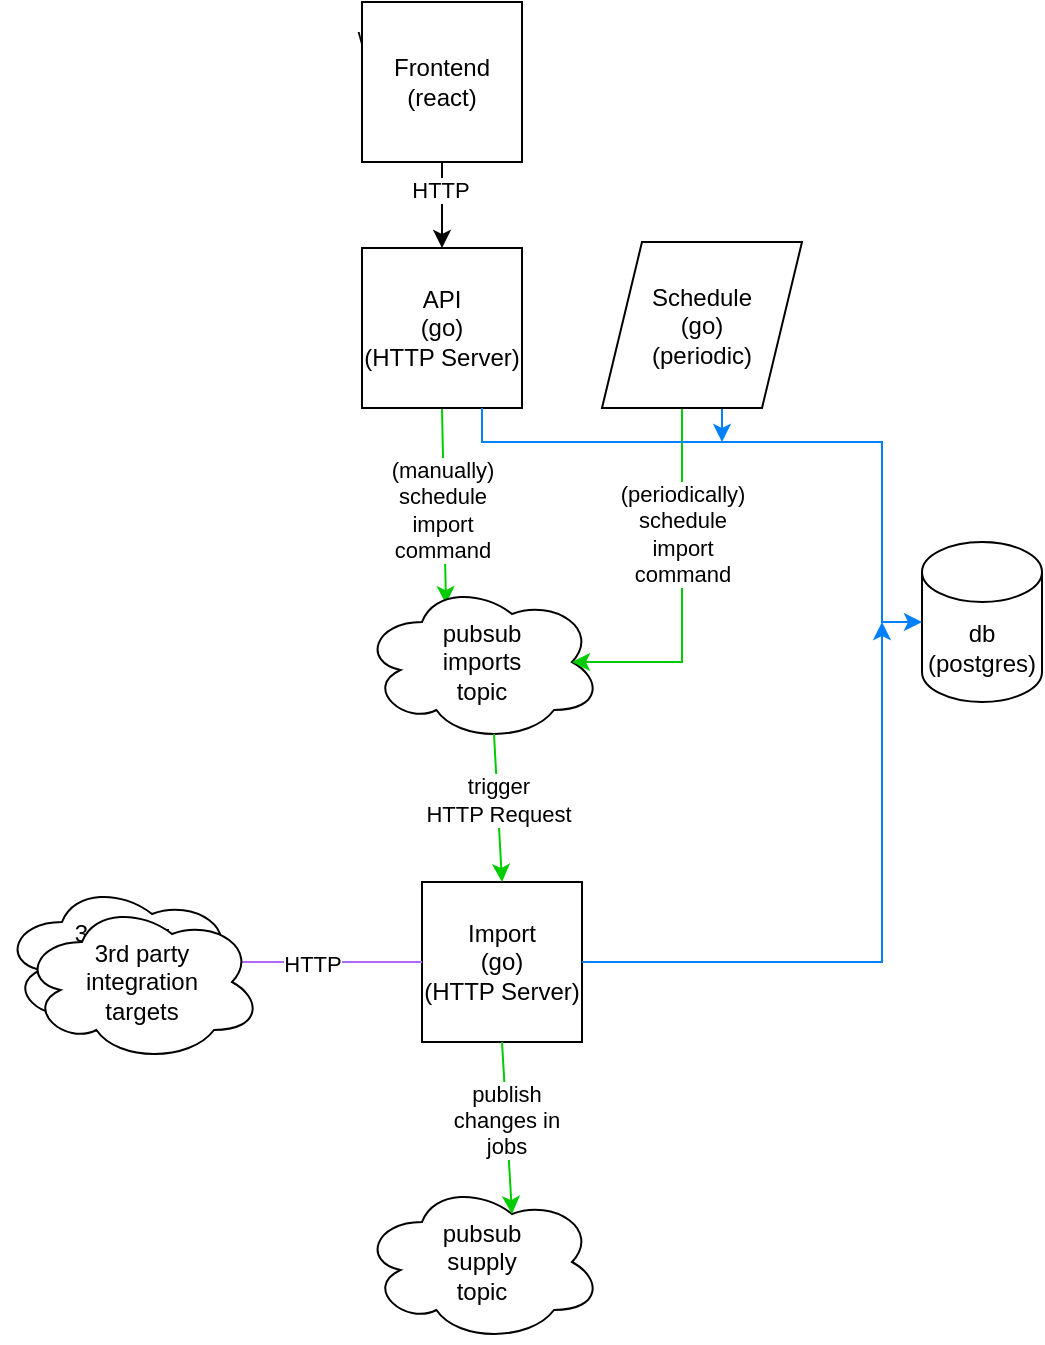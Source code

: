<mxfile version="24.9.1">
  <diagram name="Page-1" id="EZ4tqN5BQB5AsK4qe3RH">
    <mxGraphModel dx="2284" dy="746" grid="1" gridSize="10" guides="1" tooltips="1" connect="1" arrows="1" fold="1" page="1" pageScale="1" pageWidth="850" pageHeight="1100" math="0" shadow="0">
      <root>
        <mxCell id="0" />
        <mxCell id="1" parent="0" />
        <mxCell id="aRNqtkiqldlZNHRx3xoa-5" value="" style="endArrow=classic;html=1;rounded=0;exitX=0.5;exitY=1;exitDx=0;exitDy=0;entryX=0.5;entryY=0;entryDx=0;entryDy=0;" parent="1" edge="1" target="K_IPN4or5fbr3ndhu36a-2" source="K_IPN4or5fbr3ndhu36a-3">
          <mxGeometry width="50" height="50" relative="1" as="geometry">
            <mxPoint x="475" y="375.4" as="sourcePoint" />
            <mxPoint x="550" y="374.9" as="targetPoint" />
          </mxGeometry>
        </mxCell>
        <mxCell id="aRNqtkiqldlZNHRx3xoa-64" value="write" style="edgeLabel;html=1;align=center;verticalAlign=middle;resizable=0;points=[];" parent="aRNqtkiqldlZNHRx3xoa-5" vertex="1" connectable="0">
          <mxGeometry x="-0.05" relative="1" as="geometry">
            <mxPoint x="-31" y="-84" as="offset" />
          </mxGeometry>
        </mxCell>
        <mxCell id="K_IPN4or5fbr3ndhu36a-14" value="HTTP" style="edgeLabel;html=1;align=center;verticalAlign=middle;resizable=0;points=[];" vertex="1" connectable="0" parent="aRNqtkiqldlZNHRx3xoa-5">
          <mxGeometry x="-0.349" y="-1" relative="1" as="geometry">
            <mxPoint as="offset" />
          </mxGeometry>
        </mxCell>
        <mxCell id="aRNqtkiqldlZNHRx3xoa-12" value="" style="endArrow=classic;html=1;rounded=0;exitX=0.5;exitY=1;exitDx=0;exitDy=0;entryX=0.35;entryY=0.138;entryDx=0;entryDy=0;entryPerimeter=0;shadow=0;strokeColor=#00CC00;" parent="1" target="K_IPN4or5fbr3ndhu36a-6" edge="1" source="K_IPN4or5fbr3ndhu36a-2">
          <mxGeometry width="50" height="50" relative="1" as="geometry">
            <mxPoint x="80" y="410" as="sourcePoint" />
            <mxPoint x="450" y="540" as="targetPoint" />
          </mxGeometry>
        </mxCell>
        <mxCell id="K_IPN4or5fbr3ndhu36a-7" value="&lt;div&gt;(manually)&lt;/div&gt;&lt;div&gt;schedule&lt;/div&gt;&lt;div&gt;import&lt;/div&gt;&lt;div&gt;command&lt;/div&gt;" style="edgeLabel;html=1;align=center;verticalAlign=middle;resizable=0;points=[];" vertex="1" connectable="0" parent="aRNqtkiqldlZNHRx3xoa-12">
          <mxGeometry x="0.032" y="-1" relative="1" as="geometry">
            <mxPoint as="offset" />
          </mxGeometry>
        </mxCell>
        <mxCell id="K_IPN4or5fbr3ndhu36a-1" value="&lt;div&gt;db&lt;/div&gt;&lt;div&gt;(postgres)&lt;/div&gt;" style="shape=cylinder3;whiteSpace=wrap;html=1;boundedLbl=1;backgroundOutline=1;size=15;" vertex="1" parent="1">
          <mxGeometry x="-240" y="350" width="60" height="80" as="geometry" />
        </mxCell>
        <mxCell id="K_IPN4or5fbr3ndhu36a-2" value="&lt;div&gt;API&lt;/div&gt;&lt;div&gt;(go)&lt;/div&gt;&lt;div&gt;(HTTP Server)&lt;/div&gt;" style="whiteSpace=wrap;html=1;aspect=fixed;" vertex="1" parent="1">
          <mxGeometry x="-520" y="203" width="80" height="80" as="geometry" />
        </mxCell>
        <mxCell id="K_IPN4or5fbr3ndhu36a-3" value="&lt;div&gt;Frontend&lt;/div&gt;&lt;div&gt;(react)&lt;/div&gt;" style="whiteSpace=wrap;html=1;aspect=fixed;" vertex="1" parent="1">
          <mxGeometry x="-520" y="80" width="80" height="80" as="geometry" />
        </mxCell>
        <mxCell id="K_IPN4or5fbr3ndhu36a-4" value="&lt;div&gt;Import&lt;/div&gt;&lt;div&gt;(go)&lt;/div&gt;&lt;div&gt;(HTTP Server)&lt;/div&gt;" style="whiteSpace=wrap;html=1;aspect=fixed;" vertex="1" parent="1">
          <mxGeometry x="-490" y="520" width="80" height="80" as="geometry" />
        </mxCell>
        <mxCell id="K_IPN4or5fbr3ndhu36a-6" value="&lt;div&gt;pubsub&lt;/div&gt;&lt;div&gt;imports&lt;/div&gt;&lt;div&gt;topic&lt;/div&gt;" style="ellipse;shape=cloud;whiteSpace=wrap;html=1;" vertex="1" parent="1">
          <mxGeometry x="-520" y="370" width="120" height="80" as="geometry" />
        </mxCell>
        <mxCell id="K_IPN4or5fbr3ndhu36a-8" value="" style="endArrow=classic;html=1;rounded=0;exitX=0.5;exitY=1;exitDx=0;exitDy=0;entryX=0.875;entryY=0.5;entryDx=0;entryDy=0;entryPerimeter=0;shadow=0;strokeColor=#00CC00;" edge="1" parent="1" target="K_IPN4or5fbr3ndhu36a-6">
          <mxGeometry width="50" height="50" relative="1" as="geometry">
            <mxPoint x="-360" y="280" as="sourcePoint" />
            <mxPoint x="-433" y="391" as="targetPoint" />
            <Array as="points">
              <mxPoint x="-360" y="410" />
            </Array>
          </mxGeometry>
        </mxCell>
        <mxCell id="K_IPN4or5fbr3ndhu36a-9" value="&lt;div&gt;(periodically)&lt;/div&gt;&lt;div&gt;schedule&lt;/div&gt;&lt;div&gt;import&lt;/div&gt;&lt;div&gt;command&lt;/div&gt;" style="edgeLabel;html=1;align=center;verticalAlign=middle;resizable=0;points=[];" vertex="1" connectable="0" parent="K_IPN4or5fbr3ndhu36a-8">
          <mxGeometry x="0.032" y="-1" relative="1" as="geometry">
            <mxPoint x="1" y="-30" as="offset" />
          </mxGeometry>
        </mxCell>
        <mxCell id="K_IPN4or5fbr3ndhu36a-11" value="" style="endArrow=classic;html=1;rounded=0;entryX=0.5;entryY=0;entryDx=0;entryDy=0;exitX=0.55;exitY=0.95;exitDx=0;exitDy=0;exitPerimeter=0;shadow=0;strokeColor=#00CC00;" edge="1" parent="1" source="K_IPN4or5fbr3ndhu36a-6" target="K_IPN4or5fbr3ndhu36a-4">
          <mxGeometry width="50" height="50" relative="1" as="geometry">
            <mxPoint x="-425" y="440" as="sourcePoint" />
            <mxPoint x="560" y="384.9" as="targetPoint" />
          </mxGeometry>
        </mxCell>
        <mxCell id="K_IPN4or5fbr3ndhu36a-13" value="&lt;div&gt;trigger&lt;/div&gt;&lt;div&gt;HTTP Request&lt;/div&gt;" style="edgeLabel;html=1;align=center;verticalAlign=middle;resizable=0;points=[];" vertex="1" connectable="0" parent="K_IPN4or5fbr3ndhu36a-11">
          <mxGeometry x="-0.108" relative="1" as="geometry">
            <mxPoint as="offset" />
          </mxGeometry>
        </mxCell>
        <mxCell id="K_IPN4or5fbr3ndhu36a-15" value="" style="endArrow=classic;html=1;rounded=0;exitX=1;exitY=0.5;exitDx=0;exitDy=0;strokeColor=#007FFF;" edge="1" parent="1" source="K_IPN4or5fbr3ndhu36a-4">
          <mxGeometry width="50" height="50" relative="1" as="geometry">
            <mxPoint x="370" y="500" as="sourcePoint" />
            <mxPoint x="-260" y="390" as="targetPoint" />
            <Array as="points">
              <mxPoint x="-260" y="560" />
            </Array>
          </mxGeometry>
        </mxCell>
        <mxCell id="K_IPN4or5fbr3ndhu36a-17" value="" style="endArrow=classic;html=1;rounded=0;exitX=0.75;exitY=1;exitDx=0;exitDy=0;entryX=0;entryY=0.5;entryDx=0;entryDy=0;entryPerimeter=0;strokeColor=#007FFF;" edge="1" parent="1" source="K_IPN4or5fbr3ndhu36a-2" target="K_IPN4or5fbr3ndhu36a-1">
          <mxGeometry width="50" height="50" relative="1" as="geometry">
            <mxPoint x="310" y="440" as="sourcePoint" />
            <mxPoint x="380" y="450" as="targetPoint" />
            <Array as="points">
              <mxPoint x="-460" y="300" />
              <mxPoint x="-260" y="300" />
              <mxPoint x="-260" y="390" />
            </Array>
          </mxGeometry>
        </mxCell>
        <mxCell id="K_IPN4or5fbr3ndhu36a-19" value="" style="endArrow=classic;html=1;rounded=0;exitX=0.75;exitY=1;exitDx=0;exitDy=0;strokeColor=#007FFF;" edge="1" parent="1">
          <mxGeometry width="50" height="50" relative="1" as="geometry">
            <mxPoint x="-340" y="280" as="sourcePoint" />
            <mxPoint x="-340" y="300" as="targetPoint" />
          </mxGeometry>
        </mxCell>
        <mxCell id="K_IPN4or5fbr3ndhu36a-21" value="&lt;div&gt;3rd party&lt;/div&gt;&lt;div&gt;integration&lt;/div&gt;&lt;div&gt;targets&lt;/div&gt;" style="ellipse;shape=cloud;whiteSpace=wrap;html=1;" vertex="1" parent="1">
          <mxGeometry x="-700" y="520" width="120" height="80" as="geometry" />
        </mxCell>
        <mxCell id="K_IPN4or5fbr3ndhu36a-22" value="" style="endArrow=classic;html=1;rounded=0;entryX=0.875;entryY=0.5;entryDx=0;entryDy=0;entryPerimeter=0;exitX=0;exitY=0.5;exitDx=0;exitDy=0;strokeColor=#B266FF;" edge="1" parent="1" source="K_IPN4or5fbr3ndhu36a-4" target="K_IPN4or5fbr3ndhu36a-21">
          <mxGeometry width="50" height="50" relative="1" as="geometry">
            <mxPoint x="310" y="419.5" as="sourcePoint" />
            <mxPoint x="379" y="375" as="targetPoint" />
          </mxGeometry>
        </mxCell>
        <mxCell id="K_IPN4or5fbr3ndhu36a-24" value="HTTP" style="edgeLabel;html=1;align=center;verticalAlign=middle;resizable=0;points=[];" vertex="1" connectable="0" parent="K_IPN4or5fbr3ndhu36a-22">
          <mxGeometry x="0.048" y="1" relative="1" as="geometry">
            <mxPoint as="offset" />
          </mxGeometry>
        </mxCell>
        <mxCell id="K_IPN4or5fbr3ndhu36a-25" value="&lt;div&gt;Schedule&lt;/div&gt;&lt;div&gt;(go)&lt;/div&gt;&lt;div&gt;(periodic)&lt;/div&gt;" style="shape=parallelogram;perimeter=parallelogramPerimeter;whiteSpace=wrap;html=1;fixedSize=1;" vertex="1" parent="1">
          <mxGeometry x="-400" y="200" width="100" height="83" as="geometry" />
        </mxCell>
        <mxCell id="K_IPN4or5fbr3ndhu36a-26" value="&lt;div&gt;3rd party&lt;/div&gt;&lt;div&gt;integration&lt;/div&gt;&lt;div&gt;targets&lt;/div&gt;" style="ellipse;shape=cloud;whiteSpace=wrap;html=1;" vertex="1" parent="1">
          <mxGeometry x="-690" y="530" width="120" height="80" as="geometry" />
        </mxCell>
        <mxCell id="K_IPN4or5fbr3ndhu36a-27" value="&lt;div&gt;pubsub&lt;/div&gt;&lt;div&gt;supply&lt;/div&gt;&lt;div&gt;topic&lt;/div&gt;" style="ellipse;shape=cloud;whiteSpace=wrap;html=1;" vertex="1" parent="1">
          <mxGeometry x="-520" y="670" width="120" height="80" as="geometry" />
        </mxCell>
        <mxCell id="K_IPN4or5fbr3ndhu36a-28" value="" style="endArrow=classic;html=1;rounded=0;entryX=0.625;entryY=0.2;entryDx=0;entryDy=0;exitX=0.5;exitY=1;exitDx=0;exitDy=0;shadow=0;strokeColor=#00CC00;entryPerimeter=0;" edge="1" parent="1" source="K_IPN4or5fbr3ndhu36a-4" target="K_IPN4or5fbr3ndhu36a-27">
          <mxGeometry width="50" height="50" relative="1" as="geometry">
            <mxPoint x="-444" y="456" as="sourcePoint" />
            <mxPoint x="-440" y="530" as="targetPoint" />
          </mxGeometry>
        </mxCell>
        <mxCell id="K_IPN4or5fbr3ndhu36a-29" value="&lt;div&gt;publish&lt;/div&gt;&lt;div&gt;changes in&lt;/div&gt;&lt;div&gt;jobs&lt;/div&gt;" style="edgeLabel;html=1;align=center;verticalAlign=middle;resizable=0;points=[];" vertex="1" connectable="0" parent="K_IPN4or5fbr3ndhu36a-28">
          <mxGeometry x="-0.108" relative="1" as="geometry">
            <mxPoint as="offset" />
          </mxGeometry>
        </mxCell>
      </root>
    </mxGraphModel>
  </diagram>
</mxfile>
